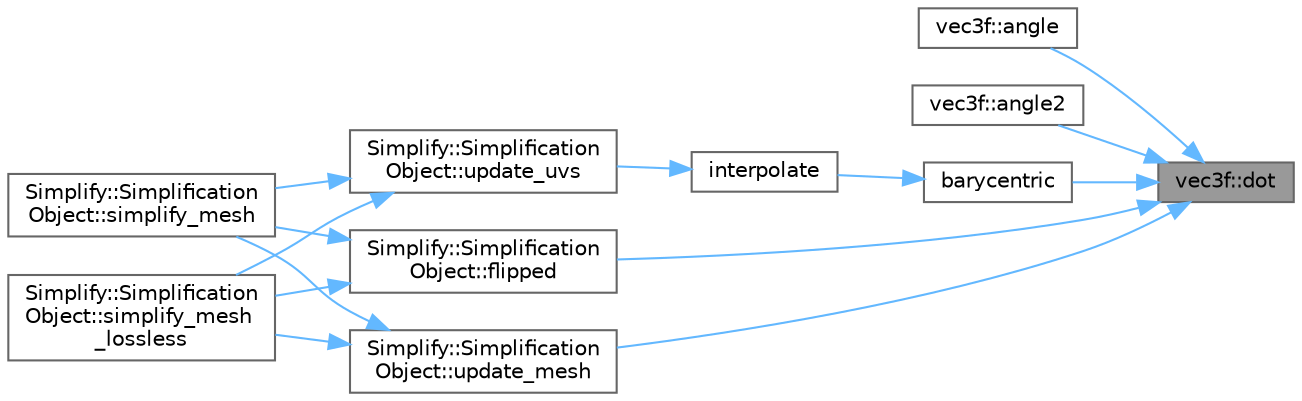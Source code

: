 digraph "vec3f::dot"
{
 // INTERACTIVE_SVG=YES
 // LATEX_PDF_SIZE
  bgcolor="transparent";
  edge [fontname=Helvetica,fontsize=10,labelfontname=Helvetica,labelfontsize=10];
  node [fontname=Helvetica,fontsize=10,shape=box,height=0.2,width=0.4];
  rankdir="RL";
  Node1 [id="Node000001",label="vec3f::dot",height=0.2,width=0.4,color="gray40", fillcolor="grey60", style="filled", fontcolor="black",tooltip=" "];
  Node1 -> Node2 [id="edge1_Node000001_Node000002",dir="back",color="steelblue1",style="solid",tooltip=" "];
  Node2 [id="Node000002",label="vec3f::angle",height=0.2,width=0.4,color="grey40", fillcolor="white", style="filled",URL="$da/d83/structvec3f.html#acfdc69a0bb87ec748ff8b9b26d0b4741",tooltip=" "];
  Node1 -> Node3 [id="edge2_Node000001_Node000003",dir="back",color="steelblue1",style="solid",tooltip=" "];
  Node3 [id="Node000003",label="vec3f::angle2",height=0.2,width=0.4,color="grey40", fillcolor="white", style="filled",URL="$da/d83/structvec3f.html#a9415f7dcd645928ff8c52cfb94a3e2e0",tooltip=" "];
  Node1 -> Node4 [id="edge3_Node000001_Node000004",dir="back",color="steelblue1",style="solid",tooltip=" "];
  Node4 [id="Node000004",label="barycentric",height=0.2,width=0.4,color="grey40", fillcolor="white", style="filled",URL="$d3/d33/Simplify_8h.html#af50b00e532dd5fe77d54761f90b5ab58",tooltip=" "];
  Node4 -> Node5 [id="edge4_Node000004_Node000005",dir="back",color="steelblue1",style="solid",tooltip=" "];
  Node5 [id="Node000005",label="interpolate",height=0.2,width=0.4,color="grey40", fillcolor="white", style="filled",URL="$d3/d33/Simplify_8h.html#ac2c0b25a31124fc319fb116c78471be9",tooltip=" "];
  Node5 -> Node6 [id="edge5_Node000005_Node000006",dir="back",color="steelblue1",style="solid",tooltip=" "];
  Node6 [id="Node000006",label="Simplify::Simplification\lObject::update_uvs",height=0.2,width=0.4,color="grey40", fillcolor="white", style="filled",URL="$dd/dcf/classSimplify_1_1SimplificationObject.html#aa4a753f9377a011f628575bd4131a424",tooltip=" "];
  Node6 -> Node7 [id="edge6_Node000006_Node000007",dir="back",color="steelblue1",style="solid",tooltip=" "];
  Node7 [id="Node000007",label="Simplify::Simplification\lObject::simplify_mesh",height=0.2,width=0.4,color="grey40", fillcolor="white", style="filled",URL="$dd/dcf/classSimplify_1_1SimplificationObject.html#ac7c6c15b545db21899dea2390c0caa53",tooltip=" "];
  Node6 -> Node8 [id="edge7_Node000006_Node000008",dir="back",color="steelblue1",style="solid",tooltip=" "];
  Node8 [id="Node000008",label="Simplify::Simplification\lObject::simplify_mesh\l_lossless",height=0.2,width=0.4,color="grey40", fillcolor="white", style="filled",URL="$dd/dcf/classSimplify_1_1SimplificationObject.html#a03f17e525c617e393a3d95270f25ef61",tooltip=" "];
  Node1 -> Node9 [id="edge8_Node000001_Node000009",dir="back",color="steelblue1",style="solid",tooltip=" "];
  Node9 [id="Node000009",label="Simplify::Simplification\lObject::flipped",height=0.2,width=0.4,color="grey40", fillcolor="white", style="filled",URL="$dd/dcf/classSimplify_1_1SimplificationObject.html#a4c4d9d31bedca9d0e0066ef11adb1247",tooltip=" "];
  Node9 -> Node7 [id="edge9_Node000009_Node000007",dir="back",color="steelblue1",style="solid",tooltip=" "];
  Node9 -> Node8 [id="edge10_Node000009_Node000008",dir="back",color="steelblue1",style="solid",tooltip=" "];
  Node1 -> Node10 [id="edge11_Node000001_Node000010",dir="back",color="steelblue1",style="solid",tooltip=" "];
  Node10 [id="Node000010",label="Simplify::Simplification\lObject::update_mesh",height=0.2,width=0.4,color="grey40", fillcolor="white", style="filled",URL="$dd/dcf/classSimplify_1_1SimplificationObject.html#a2995ac3dc92843c2918f2a9593ccf275",tooltip=" "];
  Node10 -> Node7 [id="edge12_Node000010_Node000007",dir="back",color="steelblue1",style="solid",tooltip=" "];
  Node10 -> Node8 [id="edge13_Node000010_Node000008",dir="back",color="steelblue1",style="solid",tooltip=" "];
}
